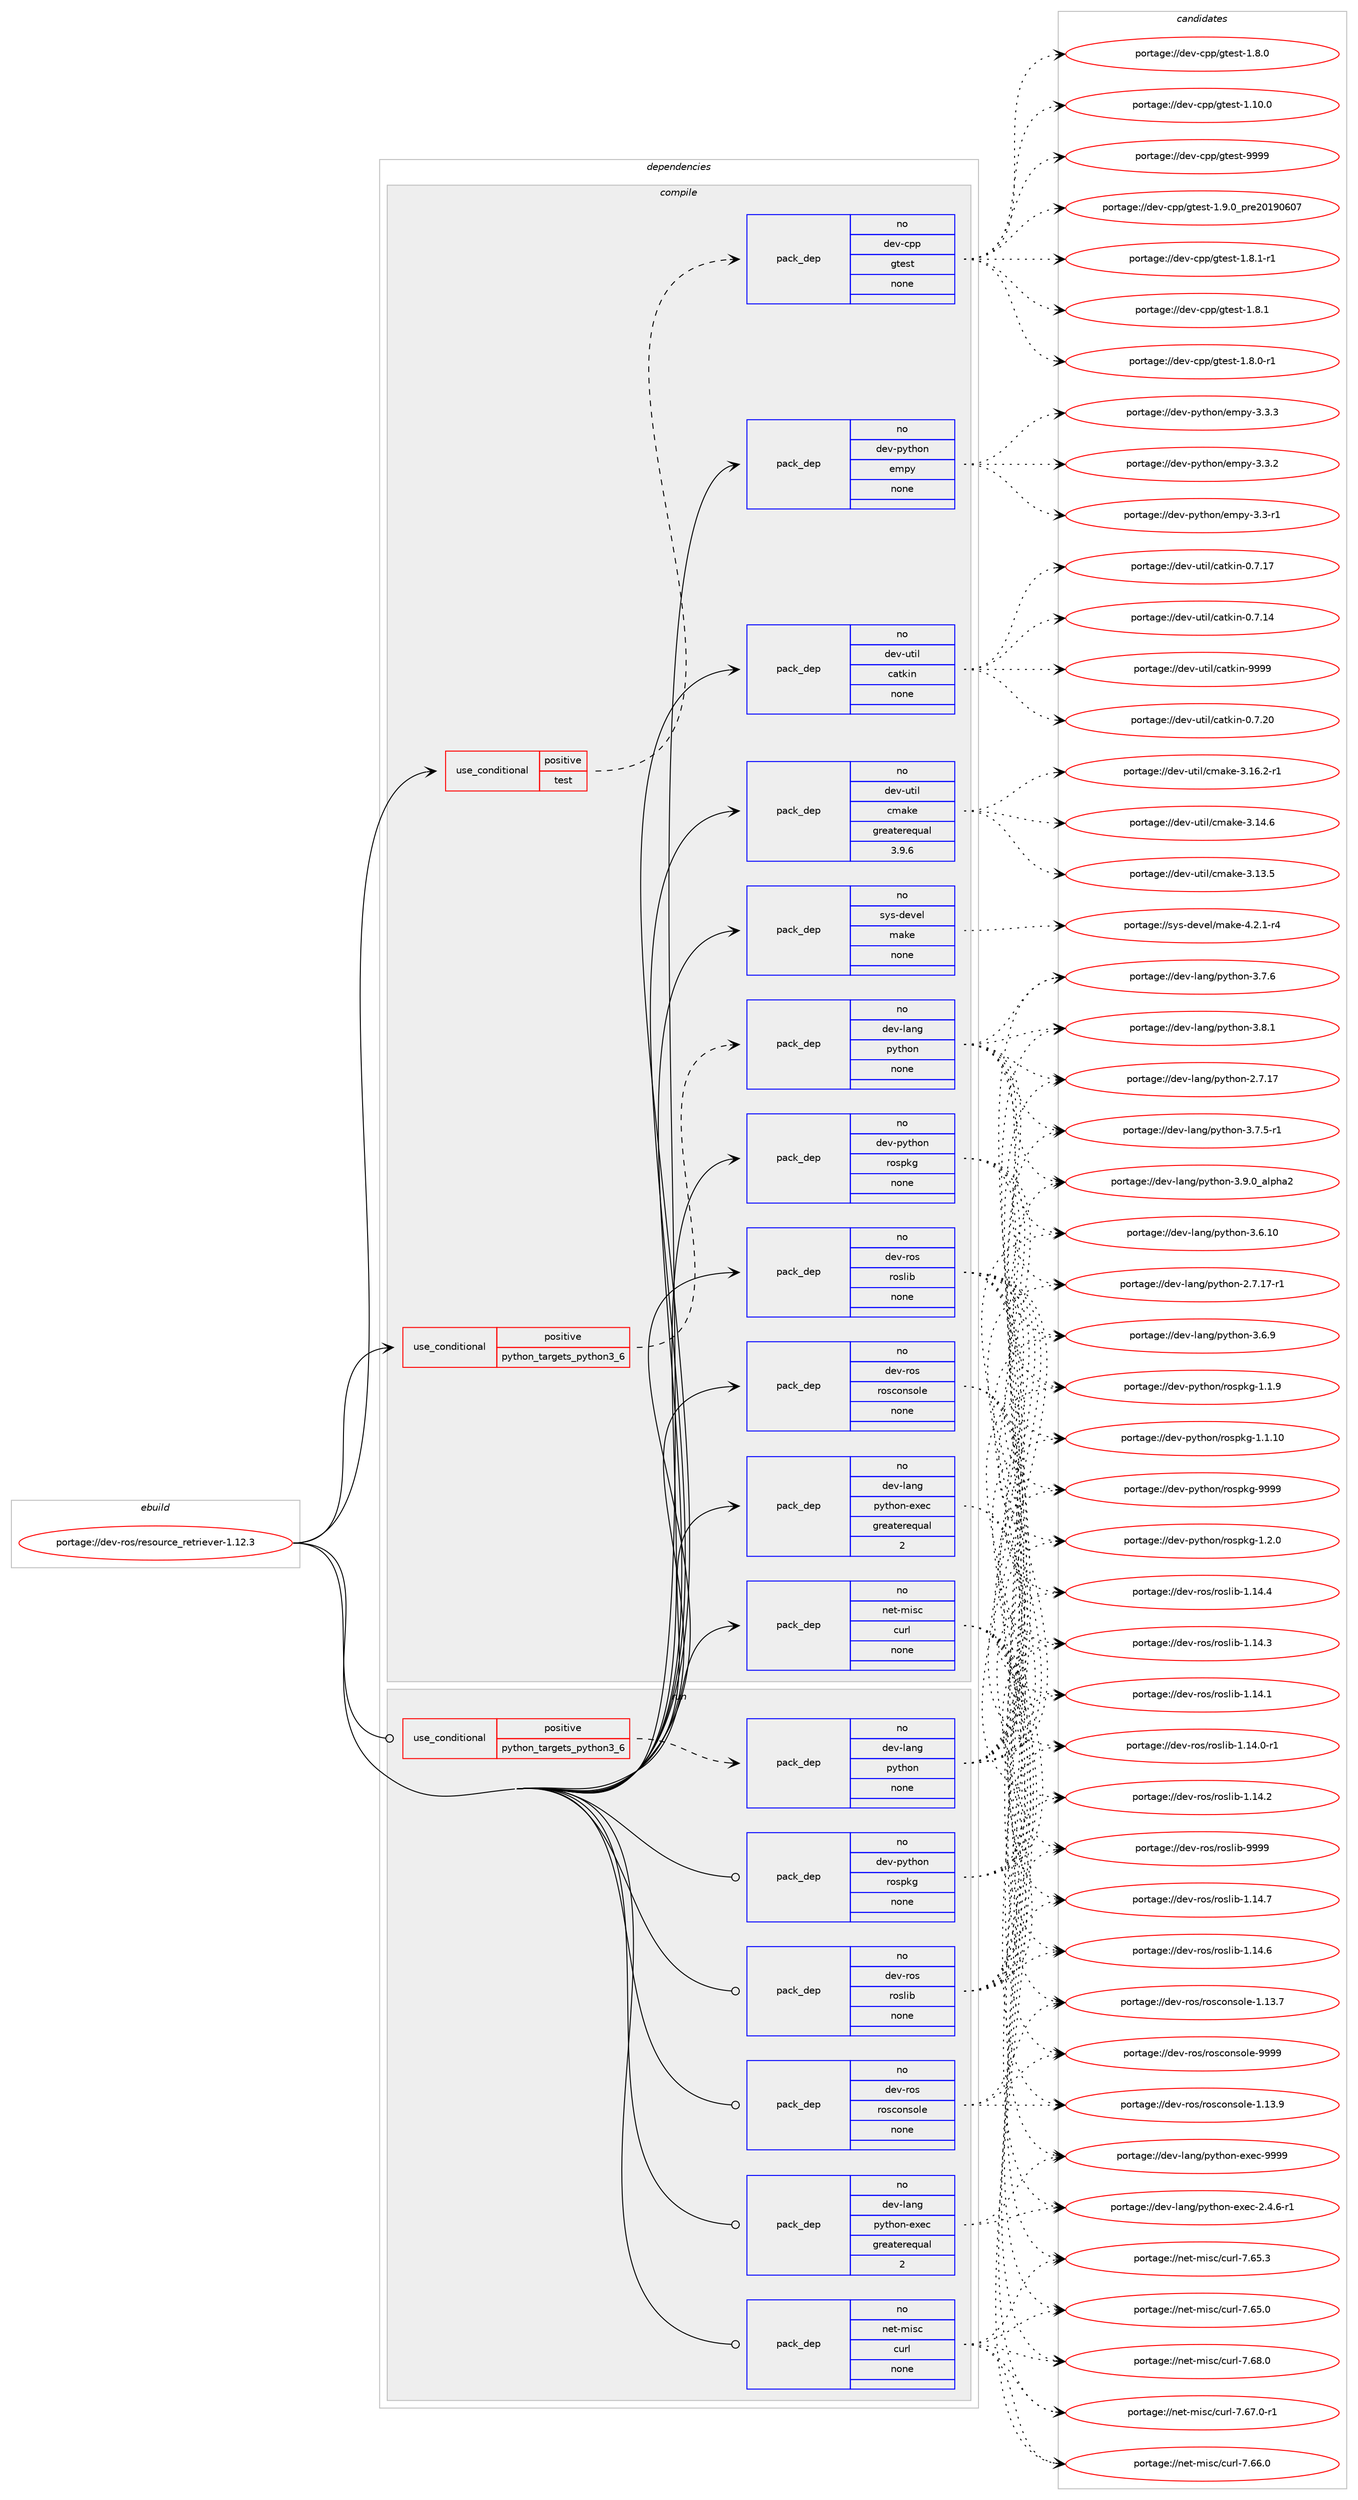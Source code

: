 digraph prolog {

# *************
# Graph options
# *************

newrank=true;
concentrate=true;
compound=true;
graph [rankdir=LR,fontname=Helvetica,fontsize=10,ranksep=1.5];#, ranksep=2.5, nodesep=0.2];
edge  [arrowhead=vee];
node  [fontname=Helvetica,fontsize=10];

# **********
# The ebuild
# **********

subgraph cluster_leftcol {
color=gray;
rank=same;
label=<<i>ebuild</i>>;
id [label="portage://dev-ros/resource_retriever-1.12.3", color=red, width=4, href="../dev-ros/resource_retriever-1.12.3.svg"];
}

# ****************
# The dependencies
# ****************

subgraph cluster_midcol {
color=gray;
label=<<i>dependencies</i>>;
subgraph cluster_compile {
fillcolor="#eeeeee";
style=filled;
label=<<i>compile</i>>;
subgraph cond98701 {
dependency391855 [label=<<TABLE BORDER="0" CELLBORDER="1" CELLSPACING="0" CELLPADDING="4"><TR><TD ROWSPAN="3" CELLPADDING="10">use_conditional</TD></TR><TR><TD>positive</TD></TR><TR><TD>python_targets_python3_6</TD></TR></TABLE>>, shape=none, color=red];
subgraph pack288301 {
dependency391856 [label=<<TABLE BORDER="0" CELLBORDER="1" CELLSPACING="0" CELLPADDING="4" WIDTH="220"><TR><TD ROWSPAN="6" CELLPADDING="30">pack_dep</TD></TR><TR><TD WIDTH="110">no</TD></TR><TR><TD>dev-lang</TD></TR><TR><TD>python</TD></TR><TR><TD>none</TD></TR><TR><TD></TD></TR></TABLE>>, shape=none, color=blue];
}
dependency391855:e -> dependency391856:w [weight=20,style="dashed",arrowhead="vee"];
}
id:e -> dependency391855:w [weight=20,style="solid",arrowhead="vee"];
subgraph cond98702 {
dependency391857 [label=<<TABLE BORDER="0" CELLBORDER="1" CELLSPACING="0" CELLPADDING="4"><TR><TD ROWSPAN="3" CELLPADDING="10">use_conditional</TD></TR><TR><TD>positive</TD></TR><TR><TD>test</TD></TR></TABLE>>, shape=none, color=red];
subgraph pack288302 {
dependency391858 [label=<<TABLE BORDER="0" CELLBORDER="1" CELLSPACING="0" CELLPADDING="4" WIDTH="220"><TR><TD ROWSPAN="6" CELLPADDING="30">pack_dep</TD></TR><TR><TD WIDTH="110">no</TD></TR><TR><TD>dev-cpp</TD></TR><TR><TD>gtest</TD></TR><TR><TD>none</TD></TR><TR><TD></TD></TR></TABLE>>, shape=none, color=blue];
}
dependency391857:e -> dependency391858:w [weight=20,style="dashed",arrowhead="vee"];
}
id:e -> dependency391857:w [weight=20,style="solid",arrowhead="vee"];
subgraph pack288303 {
dependency391859 [label=<<TABLE BORDER="0" CELLBORDER="1" CELLSPACING="0" CELLPADDING="4" WIDTH="220"><TR><TD ROWSPAN="6" CELLPADDING="30">pack_dep</TD></TR><TR><TD WIDTH="110">no</TD></TR><TR><TD>dev-lang</TD></TR><TR><TD>python-exec</TD></TR><TR><TD>greaterequal</TD></TR><TR><TD>2</TD></TR></TABLE>>, shape=none, color=blue];
}
id:e -> dependency391859:w [weight=20,style="solid",arrowhead="vee"];
subgraph pack288304 {
dependency391860 [label=<<TABLE BORDER="0" CELLBORDER="1" CELLSPACING="0" CELLPADDING="4" WIDTH="220"><TR><TD ROWSPAN="6" CELLPADDING="30">pack_dep</TD></TR><TR><TD WIDTH="110">no</TD></TR><TR><TD>dev-python</TD></TR><TR><TD>empy</TD></TR><TR><TD>none</TD></TR><TR><TD></TD></TR></TABLE>>, shape=none, color=blue];
}
id:e -> dependency391860:w [weight=20,style="solid",arrowhead="vee"];
subgraph pack288305 {
dependency391861 [label=<<TABLE BORDER="0" CELLBORDER="1" CELLSPACING="0" CELLPADDING="4" WIDTH="220"><TR><TD ROWSPAN="6" CELLPADDING="30">pack_dep</TD></TR><TR><TD WIDTH="110">no</TD></TR><TR><TD>dev-python</TD></TR><TR><TD>rospkg</TD></TR><TR><TD>none</TD></TR><TR><TD></TD></TR></TABLE>>, shape=none, color=blue];
}
id:e -> dependency391861:w [weight=20,style="solid",arrowhead="vee"];
subgraph pack288306 {
dependency391862 [label=<<TABLE BORDER="0" CELLBORDER="1" CELLSPACING="0" CELLPADDING="4" WIDTH="220"><TR><TD ROWSPAN="6" CELLPADDING="30">pack_dep</TD></TR><TR><TD WIDTH="110">no</TD></TR><TR><TD>dev-ros</TD></TR><TR><TD>rosconsole</TD></TR><TR><TD>none</TD></TR><TR><TD></TD></TR></TABLE>>, shape=none, color=blue];
}
id:e -> dependency391862:w [weight=20,style="solid",arrowhead="vee"];
subgraph pack288307 {
dependency391863 [label=<<TABLE BORDER="0" CELLBORDER="1" CELLSPACING="0" CELLPADDING="4" WIDTH="220"><TR><TD ROWSPAN="6" CELLPADDING="30">pack_dep</TD></TR><TR><TD WIDTH="110">no</TD></TR><TR><TD>dev-ros</TD></TR><TR><TD>roslib</TD></TR><TR><TD>none</TD></TR><TR><TD></TD></TR></TABLE>>, shape=none, color=blue];
}
id:e -> dependency391863:w [weight=20,style="solid",arrowhead="vee"];
subgraph pack288308 {
dependency391864 [label=<<TABLE BORDER="0" CELLBORDER="1" CELLSPACING="0" CELLPADDING="4" WIDTH="220"><TR><TD ROWSPAN="6" CELLPADDING="30">pack_dep</TD></TR><TR><TD WIDTH="110">no</TD></TR><TR><TD>dev-util</TD></TR><TR><TD>catkin</TD></TR><TR><TD>none</TD></TR><TR><TD></TD></TR></TABLE>>, shape=none, color=blue];
}
id:e -> dependency391864:w [weight=20,style="solid",arrowhead="vee"];
subgraph pack288309 {
dependency391865 [label=<<TABLE BORDER="0" CELLBORDER="1" CELLSPACING="0" CELLPADDING="4" WIDTH="220"><TR><TD ROWSPAN="6" CELLPADDING="30">pack_dep</TD></TR><TR><TD WIDTH="110">no</TD></TR><TR><TD>dev-util</TD></TR><TR><TD>cmake</TD></TR><TR><TD>greaterequal</TD></TR><TR><TD>3.9.6</TD></TR></TABLE>>, shape=none, color=blue];
}
id:e -> dependency391865:w [weight=20,style="solid",arrowhead="vee"];
subgraph pack288310 {
dependency391866 [label=<<TABLE BORDER="0" CELLBORDER="1" CELLSPACING="0" CELLPADDING="4" WIDTH="220"><TR><TD ROWSPAN="6" CELLPADDING="30">pack_dep</TD></TR><TR><TD WIDTH="110">no</TD></TR><TR><TD>net-misc</TD></TR><TR><TD>curl</TD></TR><TR><TD>none</TD></TR><TR><TD></TD></TR></TABLE>>, shape=none, color=blue];
}
id:e -> dependency391866:w [weight=20,style="solid",arrowhead="vee"];
subgraph pack288311 {
dependency391867 [label=<<TABLE BORDER="0" CELLBORDER="1" CELLSPACING="0" CELLPADDING="4" WIDTH="220"><TR><TD ROWSPAN="6" CELLPADDING="30">pack_dep</TD></TR><TR><TD WIDTH="110">no</TD></TR><TR><TD>sys-devel</TD></TR><TR><TD>make</TD></TR><TR><TD>none</TD></TR><TR><TD></TD></TR></TABLE>>, shape=none, color=blue];
}
id:e -> dependency391867:w [weight=20,style="solid",arrowhead="vee"];
}
subgraph cluster_compileandrun {
fillcolor="#eeeeee";
style=filled;
label=<<i>compile and run</i>>;
}
subgraph cluster_run {
fillcolor="#eeeeee";
style=filled;
label=<<i>run</i>>;
subgraph cond98703 {
dependency391868 [label=<<TABLE BORDER="0" CELLBORDER="1" CELLSPACING="0" CELLPADDING="4"><TR><TD ROWSPAN="3" CELLPADDING="10">use_conditional</TD></TR><TR><TD>positive</TD></TR><TR><TD>python_targets_python3_6</TD></TR></TABLE>>, shape=none, color=red];
subgraph pack288312 {
dependency391869 [label=<<TABLE BORDER="0" CELLBORDER="1" CELLSPACING="0" CELLPADDING="4" WIDTH="220"><TR><TD ROWSPAN="6" CELLPADDING="30">pack_dep</TD></TR><TR><TD WIDTH="110">no</TD></TR><TR><TD>dev-lang</TD></TR><TR><TD>python</TD></TR><TR><TD>none</TD></TR><TR><TD></TD></TR></TABLE>>, shape=none, color=blue];
}
dependency391868:e -> dependency391869:w [weight=20,style="dashed",arrowhead="vee"];
}
id:e -> dependency391868:w [weight=20,style="solid",arrowhead="odot"];
subgraph pack288313 {
dependency391870 [label=<<TABLE BORDER="0" CELLBORDER="1" CELLSPACING="0" CELLPADDING="4" WIDTH="220"><TR><TD ROWSPAN="6" CELLPADDING="30">pack_dep</TD></TR><TR><TD WIDTH="110">no</TD></TR><TR><TD>dev-lang</TD></TR><TR><TD>python-exec</TD></TR><TR><TD>greaterequal</TD></TR><TR><TD>2</TD></TR></TABLE>>, shape=none, color=blue];
}
id:e -> dependency391870:w [weight=20,style="solid",arrowhead="odot"];
subgraph pack288314 {
dependency391871 [label=<<TABLE BORDER="0" CELLBORDER="1" CELLSPACING="0" CELLPADDING="4" WIDTH="220"><TR><TD ROWSPAN="6" CELLPADDING="30">pack_dep</TD></TR><TR><TD WIDTH="110">no</TD></TR><TR><TD>dev-python</TD></TR><TR><TD>rospkg</TD></TR><TR><TD>none</TD></TR><TR><TD></TD></TR></TABLE>>, shape=none, color=blue];
}
id:e -> dependency391871:w [weight=20,style="solid",arrowhead="odot"];
subgraph pack288315 {
dependency391872 [label=<<TABLE BORDER="0" CELLBORDER="1" CELLSPACING="0" CELLPADDING="4" WIDTH="220"><TR><TD ROWSPAN="6" CELLPADDING="30">pack_dep</TD></TR><TR><TD WIDTH="110">no</TD></TR><TR><TD>dev-ros</TD></TR><TR><TD>rosconsole</TD></TR><TR><TD>none</TD></TR><TR><TD></TD></TR></TABLE>>, shape=none, color=blue];
}
id:e -> dependency391872:w [weight=20,style="solid",arrowhead="odot"];
subgraph pack288316 {
dependency391873 [label=<<TABLE BORDER="0" CELLBORDER="1" CELLSPACING="0" CELLPADDING="4" WIDTH="220"><TR><TD ROWSPAN="6" CELLPADDING="30">pack_dep</TD></TR><TR><TD WIDTH="110">no</TD></TR><TR><TD>dev-ros</TD></TR><TR><TD>roslib</TD></TR><TR><TD>none</TD></TR><TR><TD></TD></TR></TABLE>>, shape=none, color=blue];
}
id:e -> dependency391873:w [weight=20,style="solid",arrowhead="odot"];
subgraph pack288317 {
dependency391874 [label=<<TABLE BORDER="0" CELLBORDER="1" CELLSPACING="0" CELLPADDING="4" WIDTH="220"><TR><TD ROWSPAN="6" CELLPADDING="30">pack_dep</TD></TR><TR><TD WIDTH="110">no</TD></TR><TR><TD>net-misc</TD></TR><TR><TD>curl</TD></TR><TR><TD>none</TD></TR><TR><TD></TD></TR></TABLE>>, shape=none, color=blue];
}
id:e -> dependency391874:w [weight=20,style="solid",arrowhead="odot"];
}
}

# **************
# The candidates
# **************

subgraph cluster_choices {
rank=same;
color=gray;
label=<<i>candidates</i>>;

subgraph choice288301 {
color=black;
nodesep=1;
choice10010111845108971101034711212111610411111045514657464895971081121049750 [label="portage://dev-lang/python-3.9.0_alpha2", color=red, width=4,href="../dev-lang/python-3.9.0_alpha2.svg"];
choice100101118451089711010347112121116104111110455146564649 [label="portage://dev-lang/python-3.8.1", color=red, width=4,href="../dev-lang/python-3.8.1.svg"];
choice100101118451089711010347112121116104111110455146554654 [label="portage://dev-lang/python-3.7.6", color=red, width=4,href="../dev-lang/python-3.7.6.svg"];
choice1001011184510897110103471121211161041111104551465546534511449 [label="portage://dev-lang/python-3.7.5-r1", color=red, width=4,href="../dev-lang/python-3.7.5-r1.svg"];
choice100101118451089711010347112121116104111110455146544657 [label="portage://dev-lang/python-3.6.9", color=red, width=4,href="../dev-lang/python-3.6.9.svg"];
choice10010111845108971101034711212111610411111045514654464948 [label="portage://dev-lang/python-3.6.10", color=red, width=4,href="../dev-lang/python-3.6.10.svg"];
choice100101118451089711010347112121116104111110455046554649554511449 [label="portage://dev-lang/python-2.7.17-r1", color=red, width=4,href="../dev-lang/python-2.7.17-r1.svg"];
choice10010111845108971101034711212111610411111045504655464955 [label="portage://dev-lang/python-2.7.17", color=red, width=4,href="../dev-lang/python-2.7.17.svg"];
dependency391856:e -> choice10010111845108971101034711212111610411111045514657464895971081121049750:w [style=dotted,weight="100"];
dependency391856:e -> choice100101118451089711010347112121116104111110455146564649:w [style=dotted,weight="100"];
dependency391856:e -> choice100101118451089711010347112121116104111110455146554654:w [style=dotted,weight="100"];
dependency391856:e -> choice1001011184510897110103471121211161041111104551465546534511449:w [style=dotted,weight="100"];
dependency391856:e -> choice100101118451089711010347112121116104111110455146544657:w [style=dotted,weight="100"];
dependency391856:e -> choice10010111845108971101034711212111610411111045514654464948:w [style=dotted,weight="100"];
dependency391856:e -> choice100101118451089711010347112121116104111110455046554649554511449:w [style=dotted,weight="100"];
dependency391856:e -> choice10010111845108971101034711212111610411111045504655464955:w [style=dotted,weight="100"];
}
subgraph choice288302 {
color=black;
nodesep=1;
choice1001011184599112112471031161011151164557575757 [label="portage://dev-cpp/gtest-9999", color=red, width=4,href="../dev-cpp/gtest-9999.svg"];
choice100101118459911211247103116101115116454946574648951121141015048495748544855 [label="portage://dev-cpp/gtest-1.9.0_pre20190607", color=red, width=4,href="../dev-cpp/gtest-1.9.0_pre20190607.svg"];
choice1001011184599112112471031161011151164549465646494511449 [label="portage://dev-cpp/gtest-1.8.1-r1", color=red, width=4,href="../dev-cpp/gtest-1.8.1-r1.svg"];
choice100101118459911211247103116101115116454946564649 [label="portage://dev-cpp/gtest-1.8.1", color=red, width=4,href="../dev-cpp/gtest-1.8.1.svg"];
choice1001011184599112112471031161011151164549465646484511449 [label="portage://dev-cpp/gtest-1.8.0-r1", color=red, width=4,href="../dev-cpp/gtest-1.8.0-r1.svg"];
choice100101118459911211247103116101115116454946564648 [label="portage://dev-cpp/gtest-1.8.0", color=red, width=4,href="../dev-cpp/gtest-1.8.0.svg"];
choice10010111845991121124710311610111511645494649484648 [label="portage://dev-cpp/gtest-1.10.0", color=red, width=4,href="../dev-cpp/gtest-1.10.0.svg"];
dependency391858:e -> choice1001011184599112112471031161011151164557575757:w [style=dotted,weight="100"];
dependency391858:e -> choice100101118459911211247103116101115116454946574648951121141015048495748544855:w [style=dotted,weight="100"];
dependency391858:e -> choice1001011184599112112471031161011151164549465646494511449:w [style=dotted,weight="100"];
dependency391858:e -> choice100101118459911211247103116101115116454946564649:w [style=dotted,weight="100"];
dependency391858:e -> choice1001011184599112112471031161011151164549465646484511449:w [style=dotted,weight="100"];
dependency391858:e -> choice100101118459911211247103116101115116454946564648:w [style=dotted,weight="100"];
dependency391858:e -> choice10010111845991121124710311610111511645494649484648:w [style=dotted,weight="100"];
}
subgraph choice288303 {
color=black;
nodesep=1;
choice10010111845108971101034711212111610411111045101120101994557575757 [label="portage://dev-lang/python-exec-9999", color=red, width=4,href="../dev-lang/python-exec-9999.svg"];
choice10010111845108971101034711212111610411111045101120101994550465246544511449 [label="portage://dev-lang/python-exec-2.4.6-r1", color=red, width=4,href="../dev-lang/python-exec-2.4.6-r1.svg"];
dependency391859:e -> choice10010111845108971101034711212111610411111045101120101994557575757:w [style=dotted,weight="100"];
dependency391859:e -> choice10010111845108971101034711212111610411111045101120101994550465246544511449:w [style=dotted,weight="100"];
}
subgraph choice288304 {
color=black;
nodesep=1;
choice1001011184511212111610411111047101109112121455146514651 [label="portage://dev-python/empy-3.3.3", color=red, width=4,href="../dev-python/empy-3.3.3.svg"];
choice1001011184511212111610411111047101109112121455146514650 [label="portage://dev-python/empy-3.3.2", color=red, width=4,href="../dev-python/empy-3.3.2.svg"];
choice1001011184511212111610411111047101109112121455146514511449 [label="portage://dev-python/empy-3.3-r1", color=red, width=4,href="../dev-python/empy-3.3-r1.svg"];
dependency391860:e -> choice1001011184511212111610411111047101109112121455146514651:w [style=dotted,weight="100"];
dependency391860:e -> choice1001011184511212111610411111047101109112121455146514650:w [style=dotted,weight="100"];
dependency391860:e -> choice1001011184511212111610411111047101109112121455146514511449:w [style=dotted,weight="100"];
}
subgraph choice288305 {
color=black;
nodesep=1;
choice10010111845112121116104111110471141111151121071034557575757 [label="portage://dev-python/rospkg-9999", color=red, width=4,href="../dev-python/rospkg-9999.svg"];
choice1001011184511212111610411111047114111115112107103454946504648 [label="portage://dev-python/rospkg-1.2.0", color=red, width=4,href="../dev-python/rospkg-1.2.0.svg"];
choice1001011184511212111610411111047114111115112107103454946494657 [label="portage://dev-python/rospkg-1.1.9", color=red, width=4,href="../dev-python/rospkg-1.1.9.svg"];
choice100101118451121211161041111104711411111511210710345494649464948 [label="portage://dev-python/rospkg-1.1.10", color=red, width=4,href="../dev-python/rospkg-1.1.10.svg"];
dependency391861:e -> choice10010111845112121116104111110471141111151121071034557575757:w [style=dotted,weight="100"];
dependency391861:e -> choice1001011184511212111610411111047114111115112107103454946504648:w [style=dotted,weight="100"];
dependency391861:e -> choice1001011184511212111610411111047114111115112107103454946494657:w [style=dotted,weight="100"];
dependency391861:e -> choice100101118451121211161041111104711411111511210710345494649464948:w [style=dotted,weight="100"];
}
subgraph choice288306 {
color=black;
nodesep=1;
choice1001011184511411111547114111115991111101151111081014557575757 [label="portage://dev-ros/rosconsole-9999", color=red, width=4,href="../dev-ros/rosconsole-9999.svg"];
choice10010111845114111115471141111159911111011511110810145494649514657 [label="portage://dev-ros/rosconsole-1.13.9", color=red, width=4,href="../dev-ros/rosconsole-1.13.9.svg"];
choice10010111845114111115471141111159911111011511110810145494649514655 [label="portage://dev-ros/rosconsole-1.13.7", color=red, width=4,href="../dev-ros/rosconsole-1.13.7.svg"];
dependency391862:e -> choice1001011184511411111547114111115991111101151111081014557575757:w [style=dotted,weight="100"];
dependency391862:e -> choice10010111845114111115471141111159911111011511110810145494649514657:w [style=dotted,weight="100"];
dependency391862:e -> choice10010111845114111115471141111159911111011511110810145494649514655:w [style=dotted,weight="100"];
}
subgraph choice288307 {
color=black;
nodesep=1;
choice1001011184511411111547114111115108105984557575757 [label="portage://dev-ros/roslib-9999", color=red, width=4,href="../dev-ros/roslib-9999.svg"];
choice10010111845114111115471141111151081059845494649524655 [label="portage://dev-ros/roslib-1.14.7", color=red, width=4,href="../dev-ros/roslib-1.14.7.svg"];
choice10010111845114111115471141111151081059845494649524654 [label="portage://dev-ros/roslib-1.14.6", color=red, width=4,href="../dev-ros/roslib-1.14.6.svg"];
choice10010111845114111115471141111151081059845494649524652 [label="portage://dev-ros/roslib-1.14.4", color=red, width=4,href="../dev-ros/roslib-1.14.4.svg"];
choice10010111845114111115471141111151081059845494649524651 [label="portage://dev-ros/roslib-1.14.3", color=red, width=4,href="../dev-ros/roslib-1.14.3.svg"];
choice10010111845114111115471141111151081059845494649524650 [label="portage://dev-ros/roslib-1.14.2", color=red, width=4,href="../dev-ros/roslib-1.14.2.svg"];
choice10010111845114111115471141111151081059845494649524649 [label="portage://dev-ros/roslib-1.14.1", color=red, width=4,href="../dev-ros/roslib-1.14.1.svg"];
choice100101118451141111154711411111510810598454946495246484511449 [label="portage://dev-ros/roslib-1.14.0-r1", color=red, width=4,href="../dev-ros/roslib-1.14.0-r1.svg"];
dependency391863:e -> choice1001011184511411111547114111115108105984557575757:w [style=dotted,weight="100"];
dependency391863:e -> choice10010111845114111115471141111151081059845494649524655:w [style=dotted,weight="100"];
dependency391863:e -> choice10010111845114111115471141111151081059845494649524654:w [style=dotted,weight="100"];
dependency391863:e -> choice10010111845114111115471141111151081059845494649524652:w [style=dotted,weight="100"];
dependency391863:e -> choice10010111845114111115471141111151081059845494649524651:w [style=dotted,weight="100"];
dependency391863:e -> choice10010111845114111115471141111151081059845494649524650:w [style=dotted,weight="100"];
dependency391863:e -> choice10010111845114111115471141111151081059845494649524649:w [style=dotted,weight="100"];
dependency391863:e -> choice100101118451141111154711411111510810598454946495246484511449:w [style=dotted,weight="100"];
}
subgraph choice288308 {
color=black;
nodesep=1;
choice100101118451171161051084799971161071051104557575757 [label="portage://dev-util/catkin-9999", color=red, width=4,href="../dev-util/catkin-9999.svg"];
choice1001011184511711610510847999711610710511045484655465048 [label="portage://dev-util/catkin-0.7.20", color=red, width=4,href="../dev-util/catkin-0.7.20.svg"];
choice1001011184511711610510847999711610710511045484655464955 [label="portage://dev-util/catkin-0.7.17", color=red, width=4,href="../dev-util/catkin-0.7.17.svg"];
choice1001011184511711610510847999711610710511045484655464952 [label="portage://dev-util/catkin-0.7.14", color=red, width=4,href="../dev-util/catkin-0.7.14.svg"];
dependency391864:e -> choice100101118451171161051084799971161071051104557575757:w [style=dotted,weight="100"];
dependency391864:e -> choice1001011184511711610510847999711610710511045484655465048:w [style=dotted,weight="100"];
dependency391864:e -> choice1001011184511711610510847999711610710511045484655464955:w [style=dotted,weight="100"];
dependency391864:e -> choice1001011184511711610510847999711610710511045484655464952:w [style=dotted,weight="100"];
}
subgraph choice288309 {
color=black;
nodesep=1;
choice10010111845117116105108479910997107101455146495446504511449 [label="portage://dev-util/cmake-3.16.2-r1", color=red, width=4,href="../dev-util/cmake-3.16.2-r1.svg"];
choice1001011184511711610510847991099710710145514649524654 [label="portage://dev-util/cmake-3.14.6", color=red, width=4,href="../dev-util/cmake-3.14.6.svg"];
choice1001011184511711610510847991099710710145514649514653 [label="portage://dev-util/cmake-3.13.5", color=red, width=4,href="../dev-util/cmake-3.13.5.svg"];
dependency391865:e -> choice10010111845117116105108479910997107101455146495446504511449:w [style=dotted,weight="100"];
dependency391865:e -> choice1001011184511711610510847991099710710145514649524654:w [style=dotted,weight="100"];
dependency391865:e -> choice1001011184511711610510847991099710710145514649514653:w [style=dotted,weight="100"];
}
subgraph choice288310 {
color=black;
nodesep=1;
choice1101011164510910511599479911711410845554654564648 [label="portage://net-misc/curl-7.68.0", color=red, width=4,href="../net-misc/curl-7.68.0.svg"];
choice11010111645109105115994799117114108455546545546484511449 [label="portage://net-misc/curl-7.67.0-r1", color=red, width=4,href="../net-misc/curl-7.67.0-r1.svg"];
choice1101011164510910511599479911711410845554654544648 [label="portage://net-misc/curl-7.66.0", color=red, width=4,href="../net-misc/curl-7.66.0.svg"];
choice1101011164510910511599479911711410845554654534651 [label="portage://net-misc/curl-7.65.3", color=red, width=4,href="../net-misc/curl-7.65.3.svg"];
choice1101011164510910511599479911711410845554654534648 [label="portage://net-misc/curl-7.65.0", color=red, width=4,href="../net-misc/curl-7.65.0.svg"];
dependency391866:e -> choice1101011164510910511599479911711410845554654564648:w [style=dotted,weight="100"];
dependency391866:e -> choice11010111645109105115994799117114108455546545546484511449:w [style=dotted,weight="100"];
dependency391866:e -> choice1101011164510910511599479911711410845554654544648:w [style=dotted,weight="100"];
dependency391866:e -> choice1101011164510910511599479911711410845554654534651:w [style=dotted,weight="100"];
dependency391866:e -> choice1101011164510910511599479911711410845554654534648:w [style=dotted,weight="100"];
}
subgraph choice288311 {
color=black;
nodesep=1;
choice1151211154510010111810110847109971071014552465046494511452 [label="portage://sys-devel/make-4.2.1-r4", color=red, width=4,href="../sys-devel/make-4.2.1-r4.svg"];
dependency391867:e -> choice1151211154510010111810110847109971071014552465046494511452:w [style=dotted,weight="100"];
}
subgraph choice288312 {
color=black;
nodesep=1;
choice10010111845108971101034711212111610411111045514657464895971081121049750 [label="portage://dev-lang/python-3.9.0_alpha2", color=red, width=4,href="../dev-lang/python-3.9.0_alpha2.svg"];
choice100101118451089711010347112121116104111110455146564649 [label="portage://dev-lang/python-3.8.1", color=red, width=4,href="../dev-lang/python-3.8.1.svg"];
choice100101118451089711010347112121116104111110455146554654 [label="portage://dev-lang/python-3.7.6", color=red, width=4,href="../dev-lang/python-3.7.6.svg"];
choice1001011184510897110103471121211161041111104551465546534511449 [label="portage://dev-lang/python-3.7.5-r1", color=red, width=4,href="../dev-lang/python-3.7.5-r1.svg"];
choice100101118451089711010347112121116104111110455146544657 [label="portage://dev-lang/python-3.6.9", color=red, width=4,href="../dev-lang/python-3.6.9.svg"];
choice10010111845108971101034711212111610411111045514654464948 [label="portage://dev-lang/python-3.6.10", color=red, width=4,href="../dev-lang/python-3.6.10.svg"];
choice100101118451089711010347112121116104111110455046554649554511449 [label="portage://dev-lang/python-2.7.17-r1", color=red, width=4,href="../dev-lang/python-2.7.17-r1.svg"];
choice10010111845108971101034711212111610411111045504655464955 [label="portage://dev-lang/python-2.7.17", color=red, width=4,href="../dev-lang/python-2.7.17.svg"];
dependency391869:e -> choice10010111845108971101034711212111610411111045514657464895971081121049750:w [style=dotted,weight="100"];
dependency391869:e -> choice100101118451089711010347112121116104111110455146564649:w [style=dotted,weight="100"];
dependency391869:e -> choice100101118451089711010347112121116104111110455146554654:w [style=dotted,weight="100"];
dependency391869:e -> choice1001011184510897110103471121211161041111104551465546534511449:w [style=dotted,weight="100"];
dependency391869:e -> choice100101118451089711010347112121116104111110455146544657:w [style=dotted,weight="100"];
dependency391869:e -> choice10010111845108971101034711212111610411111045514654464948:w [style=dotted,weight="100"];
dependency391869:e -> choice100101118451089711010347112121116104111110455046554649554511449:w [style=dotted,weight="100"];
dependency391869:e -> choice10010111845108971101034711212111610411111045504655464955:w [style=dotted,weight="100"];
}
subgraph choice288313 {
color=black;
nodesep=1;
choice10010111845108971101034711212111610411111045101120101994557575757 [label="portage://dev-lang/python-exec-9999", color=red, width=4,href="../dev-lang/python-exec-9999.svg"];
choice10010111845108971101034711212111610411111045101120101994550465246544511449 [label="portage://dev-lang/python-exec-2.4.6-r1", color=red, width=4,href="../dev-lang/python-exec-2.4.6-r1.svg"];
dependency391870:e -> choice10010111845108971101034711212111610411111045101120101994557575757:w [style=dotted,weight="100"];
dependency391870:e -> choice10010111845108971101034711212111610411111045101120101994550465246544511449:w [style=dotted,weight="100"];
}
subgraph choice288314 {
color=black;
nodesep=1;
choice10010111845112121116104111110471141111151121071034557575757 [label="portage://dev-python/rospkg-9999", color=red, width=4,href="../dev-python/rospkg-9999.svg"];
choice1001011184511212111610411111047114111115112107103454946504648 [label="portage://dev-python/rospkg-1.2.0", color=red, width=4,href="../dev-python/rospkg-1.2.0.svg"];
choice1001011184511212111610411111047114111115112107103454946494657 [label="portage://dev-python/rospkg-1.1.9", color=red, width=4,href="../dev-python/rospkg-1.1.9.svg"];
choice100101118451121211161041111104711411111511210710345494649464948 [label="portage://dev-python/rospkg-1.1.10", color=red, width=4,href="../dev-python/rospkg-1.1.10.svg"];
dependency391871:e -> choice10010111845112121116104111110471141111151121071034557575757:w [style=dotted,weight="100"];
dependency391871:e -> choice1001011184511212111610411111047114111115112107103454946504648:w [style=dotted,weight="100"];
dependency391871:e -> choice1001011184511212111610411111047114111115112107103454946494657:w [style=dotted,weight="100"];
dependency391871:e -> choice100101118451121211161041111104711411111511210710345494649464948:w [style=dotted,weight="100"];
}
subgraph choice288315 {
color=black;
nodesep=1;
choice1001011184511411111547114111115991111101151111081014557575757 [label="portage://dev-ros/rosconsole-9999", color=red, width=4,href="../dev-ros/rosconsole-9999.svg"];
choice10010111845114111115471141111159911111011511110810145494649514657 [label="portage://dev-ros/rosconsole-1.13.9", color=red, width=4,href="../dev-ros/rosconsole-1.13.9.svg"];
choice10010111845114111115471141111159911111011511110810145494649514655 [label="portage://dev-ros/rosconsole-1.13.7", color=red, width=4,href="../dev-ros/rosconsole-1.13.7.svg"];
dependency391872:e -> choice1001011184511411111547114111115991111101151111081014557575757:w [style=dotted,weight="100"];
dependency391872:e -> choice10010111845114111115471141111159911111011511110810145494649514657:w [style=dotted,weight="100"];
dependency391872:e -> choice10010111845114111115471141111159911111011511110810145494649514655:w [style=dotted,weight="100"];
}
subgraph choice288316 {
color=black;
nodesep=1;
choice1001011184511411111547114111115108105984557575757 [label="portage://dev-ros/roslib-9999", color=red, width=4,href="../dev-ros/roslib-9999.svg"];
choice10010111845114111115471141111151081059845494649524655 [label="portage://dev-ros/roslib-1.14.7", color=red, width=4,href="../dev-ros/roslib-1.14.7.svg"];
choice10010111845114111115471141111151081059845494649524654 [label="portage://dev-ros/roslib-1.14.6", color=red, width=4,href="../dev-ros/roslib-1.14.6.svg"];
choice10010111845114111115471141111151081059845494649524652 [label="portage://dev-ros/roslib-1.14.4", color=red, width=4,href="../dev-ros/roslib-1.14.4.svg"];
choice10010111845114111115471141111151081059845494649524651 [label="portage://dev-ros/roslib-1.14.3", color=red, width=4,href="../dev-ros/roslib-1.14.3.svg"];
choice10010111845114111115471141111151081059845494649524650 [label="portage://dev-ros/roslib-1.14.2", color=red, width=4,href="../dev-ros/roslib-1.14.2.svg"];
choice10010111845114111115471141111151081059845494649524649 [label="portage://dev-ros/roslib-1.14.1", color=red, width=4,href="../dev-ros/roslib-1.14.1.svg"];
choice100101118451141111154711411111510810598454946495246484511449 [label="portage://dev-ros/roslib-1.14.0-r1", color=red, width=4,href="../dev-ros/roslib-1.14.0-r1.svg"];
dependency391873:e -> choice1001011184511411111547114111115108105984557575757:w [style=dotted,weight="100"];
dependency391873:e -> choice10010111845114111115471141111151081059845494649524655:w [style=dotted,weight="100"];
dependency391873:e -> choice10010111845114111115471141111151081059845494649524654:w [style=dotted,weight="100"];
dependency391873:e -> choice10010111845114111115471141111151081059845494649524652:w [style=dotted,weight="100"];
dependency391873:e -> choice10010111845114111115471141111151081059845494649524651:w [style=dotted,weight="100"];
dependency391873:e -> choice10010111845114111115471141111151081059845494649524650:w [style=dotted,weight="100"];
dependency391873:e -> choice10010111845114111115471141111151081059845494649524649:w [style=dotted,weight="100"];
dependency391873:e -> choice100101118451141111154711411111510810598454946495246484511449:w [style=dotted,weight="100"];
}
subgraph choice288317 {
color=black;
nodesep=1;
choice1101011164510910511599479911711410845554654564648 [label="portage://net-misc/curl-7.68.0", color=red, width=4,href="../net-misc/curl-7.68.0.svg"];
choice11010111645109105115994799117114108455546545546484511449 [label="portage://net-misc/curl-7.67.0-r1", color=red, width=4,href="../net-misc/curl-7.67.0-r1.svg"];
choice1101011164510910511599479911711410845554654544648 [label="portage://net-misc/curl-7.66.0", color=red, width=4,href="../net-misc/curl-7.66.0.svg"];
choice1101011164510910511599479911711410845554654534651 [label="portage://net-misc/curl-7.65.3", color=red, width=4,href="../net-misc/curl-7.65.3.svg"];
choice1101011164510910511599479911711410845554654534648 [label="portage://net-misc/curl-7.65.0", color=red, width=4,href="../net-misc/curl-7.65.0.svg"];
dependency391874:e -> choice1101011164510910511599479911711410845554654564648:w [style=dotted,weight="100"];
dependency391874:e -> choice11010111645109105115994799117114108455546545546484511449:w [style=dotted,weight="100"];
dependency391874:e -> choice1101011164510910511599479911711410845554654544648:w [style=dotted,weight="100"];
dependency391874:e -> choice1101011164510910511599479911711410845554654534651:w [style=dotted,weight="100"];
dependency391874:e -> choice1101011164510910511599479911711410845554654534648:w [style=dotted,weight="100"];
}
}

}
